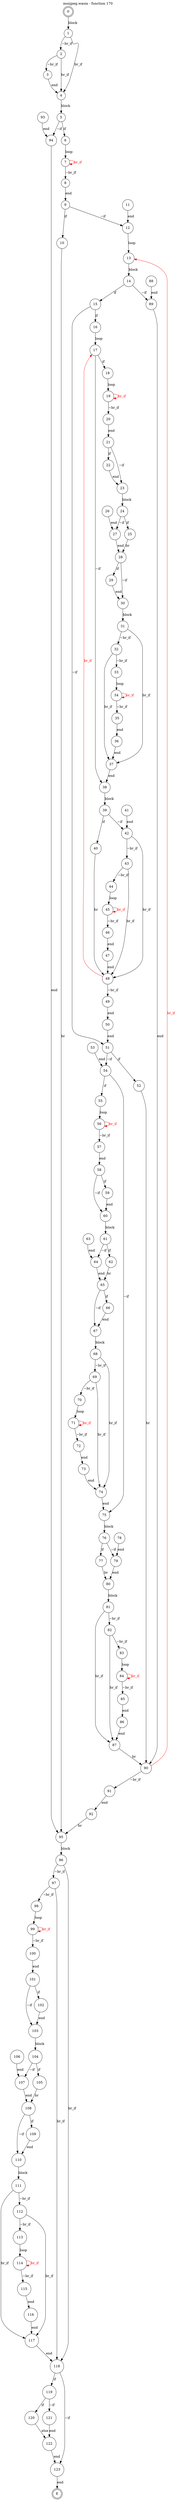 digraph finite_state_machine {
    label = "mozjpeg.wasm - function 170"
    labelloc =  t
    labelfontsize = 16
    labelfontcolor = black
    labelfontname = "Helvetica"
    node [shape = doublecircle]; 0 E ;
    node [shape = circle];
    0 -> 1[label="block"];
    1 -> 2[label="~br_if"];
    1 -> 4[label="br_if"];
    2 -> 3[label="~br_if"];
    2 -> 4[label="br_if"];
    3 -> 4[label="end"];
    4 -> 5[label="block"];
    5 -> 6[label="if"];
    5 -> 94[label="~if"];
    6 -> 7[label="loop"];
    7 -> 8[label="~br_if"];
    7 -> 7[color="red" fontcolor="red" label="br_if"];
    8 -> 9[label="end"];
    9 -> 10[label="if"];
    9 -> 12[label="~if"];
    10 -> 95[label="br"];
    11 -> 12[label="end"];
    12 -> 13[label="loop"];
    13 -> 14[label="block"];
    14 -> 15[label="if"];
    14 -> 89[label="~if"];
    15 -> 16[label="if"];
    15 -> 51[label="~if"];
    16 -> 17[label="loop"];
    17 -> 18[label="if"];
    17 -> 38[label="~if"];
    18 -> 19[label="loop"];
    19 -> 20[label="~br_if"];
    19 -> 19[color="red" fontcolor="red" label="br_if"];
    20 -> 21[label="end"];
    21 -> 22[label="if"];
    21 -> 23[label="~if"];
    22 -> 23[label="end"];
    23 -> 24[label="block"];
    24 -> 25[label="if"];
    24 -> 27[label="~if"];
    25 -> 28[label="br"];
    26 -> 27[label="end"];
    27 -> 28[label="end"];
    28 -> 29[label="if"];
    28 -> 30[label="~if"];
    29 -> 30[label="end"];
    30 -> 31[label="block"];
    31 -> 32[label="~br_if"];
    31 -> 37[label="br_if"];
    32 -> 33[label="~br_if"];
    32 -> 37[label="br_if"];
    33 -> 34[label="loop"];
    34 -> 35[label="~br_if"];
    34 -> 34[color="red" fontcolor="red" label="br_if"];
    35 -> 36[label="end"];
    36 -> 37[label="end"];
    37 -> 38[label="end"];
    38 -> 39[label="block"];
    39 -> 40[label="if"];
    39 -> 42[label="~if"];
    40 -> 48[label="br"];
    41 -> 42[label="end"];
    42 -> 43[label="~br_if"];
    42 -> 48[label="br_if"];
    43 -> 44[label="~br_if"];
    43 -> 48[label="br_if"];
    44 -> 45[label="loop"];
    45 -> 46[label="~br_if"];
    45 -> 45[color="red" fontcolor="red" label="br_if"];
    46 -> 47[label="end"];
    47 -> 48[label="end"];
    48 -> 49[label="~br_if"];
    48 -> 17[color="red" fontcolor="red" label="br_if"];
    49 -> 50[label="end"];
    50 -> 51[label="end"];
    51 -> 52[label="if"];
    51 -> 54[label="~if"];
    52 -> 90[label="br"];
    53 -> 54[label="end"];
    54 -> 55[label="if"];
    54 -> 75[label="~if"];
    55 -> 56[label="loop"];
    56 -> 57[label="~br_if"];
    56 -> 56[color="red" fontcolor="red" label="br_if"];
    57 -> 58[label="end"];
    58 -> 59[label="if"];
    58 -> 60[label="~if"];
    59 -> 60[label="end"];
    60 -> 61[label="block"];
    61 -> 62[label="if"];
    61 -> 64[label="~if"];
    62 -> 65[label="br"];
    63 -> 64[label="end"];
    64 -> 65[label="end"];
    65 -> 66[label="if"];
    65 -> 67[label="~if"];
    66 -> 67[label="end"];
    67 -> 68[label="block"];
    68 -> 69[label="~br_if"];
    68 -> 74[label="br_if"];
    69 -> 70[label="~br_if"];
    69 -> 74[label="br_if"];
    70 -> 71[label="loop"];
    71 -> 72[label="~br_if"];
    71 -> 71[color="red" fontcolor="red" label="br_if"];
    72 -> 73[label="end"];
    73 -> 74[label="end"];
    74 -> 75[label="end"];
    75 -> 76[label="block"];
    76 -> 77[label="if"];
    76 -> 79[label="~if"];
    77 -> 80[label="br"];
    78 -> 79[label="end"];
    79 -> 80[label="end"];
    80 -> 81[label="block"];
    81 -> 82[label="~br_if"];
    81 -> 87[label="br_if"];
    82 -> 83[label="~br_if"];
    82 -> 87[label="br_if"];
    83 -> 84[label="loop"];
    84 -> 85[label="~br_if"];
    84 -> 84[color="red" fontcolor="red" label="br_if"];
    85 -> 86[label="end"];
    86 -> 87[label="end"];
    87 -> 90[label="br"];
    88 -> 89[label="end"];
    89 -> 90[label="end"];
    90 -> 91[label="~br_if"];
    90 -> 13[color="red" fontcolor="red" label="br_if"];
    91 -> 92[label="end"];
    92 -> 95[label="br"];
    93 -> 94[label="end"];
    94 -> 95[label="end"];
    95 -> 96[label="block"];
    96 -> 97[label="~br_if"];
    96 -> 118[label="br_if"];
    97 -> 98[label="~br_if"];
    97 -> 118[label="br_if"];
    98 -> 99[label="loop"];
    99 -> 100[label="~br_if"];
    99 -> 99[color="red" fontcolor="red" label="br_if"];
    100 -> 101[label="end"];
    101 -> 102[label="if"];
    101 -> 103[label="~if"];
    102 -> 103[label="end"];
    103 -> 104[label="block"];
    104 -> 105[label="if"];
    104 -> 107[label="~if"];
    105 -> 108[label="br"];
    106 -> 107[label="end"];
    107 -> 108[label="end"];
    108 -> 109[label="if"];
    108 -> 110[label="~if"];
    109 -> 110[label="end"];
    110 -> 111[label="block"];
    111 -> 112[label="~br_if"];
    111 -> 117[label="br_if"];
    112 -> 113[label="~br_if"];
    112 -> 117[label="br_if"];
    113 -> 114[label="loop"];
    114 -> 115[label="~br_if"];
    114 -> 114[color="red" fontcolor="red" label="br_if"];
    115 -> 116[label="end"];
    116 -> 117[label="end"];
    117 -> 118[label="end"];
    118 -> 119[label="if"];
    118 -> 123[label="~if"];
    119 -> 120[label="if"];
    119 -> 121[label="~if"];
    120 -> 122[label="else"];
    121 -> 122[label="end"];
    122 -> 123[label="end"];
    123 -> E[label="end"];
}

